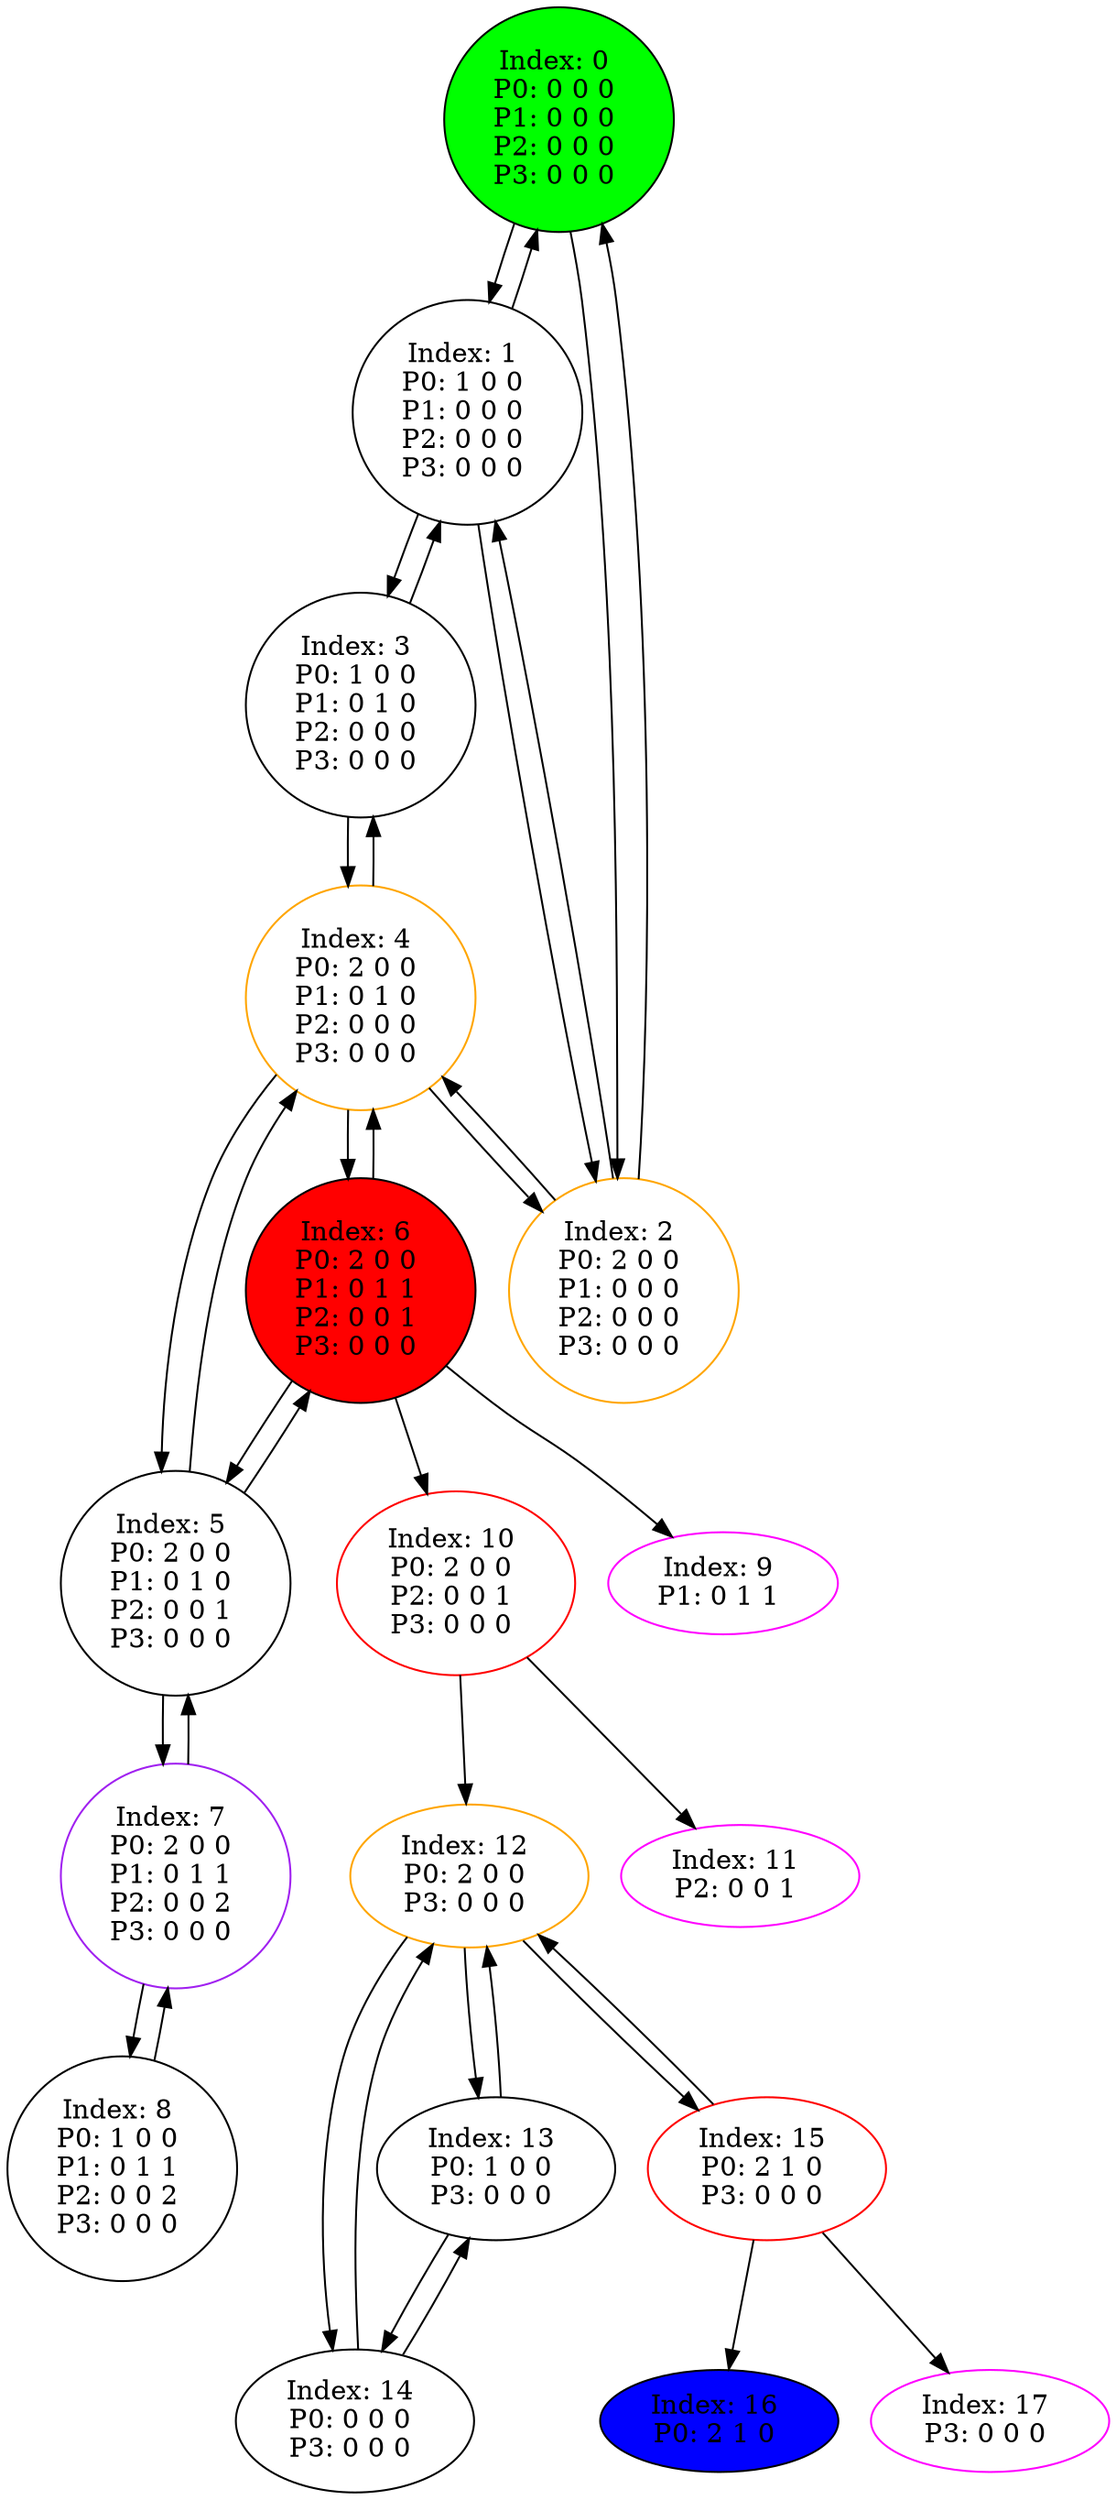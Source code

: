 digraph G {
color = "black"
0[label = "Index: 0 
P0: 0 0 0 
P1: 0 0 0 
P2: 0 0 0 
P3: 0 0 0 
", style="filled", fillcolor = "green"]
1[label = "Index: 1 
P0: 1 0 0 
P1: 0 0 0 
P2: 0 0 0 
P3: 0 0 0 
"]
2[label = "Index: 2 
P0: 2 0 0 
P1: 0 0 0 
P2: 0 0 0 
P3: 0 0 0 
", color = "orange"]
3[label = "Index: 3 
P0: 1 0 0 
P1: 0 1 0 
P2: 0 0 0 
P3: 0 0 0 
"]
4[label = "Index: 4 
P0: 2 0 0 
P1: 0 1 0 
P2: 0 0 0 
P3: 0 0 0 
", color = "orange"]
5[label = "Index: 5 
P0: 2 0 0 
P1: 0 1 0 
P2: 0 0 1 
P3: 0 0 0 
"]
6[label = "Index: 6 
P0: 2 0 0 
P1: 0 1 1 
P2: 0 0 1 
P3: 0 0 0 
", style="filled", fillcolor = "red"]
7[label = "Index: 7 
P0: 2 0 0 
P1: 0 1 1 
P2: 0 0 2 
P3: 0 0 0 
", color = "purple"]
8[label = "Index: 8 
P0: 1 0 0 
P1: 0 1 1 
P2: 0 0 2 
P3: 0 0 0 
"]
9[label = "Index: 9 
P1: 0 1 1 
", color = "fuchsia"]
10[label = "Index: 10 
P0: 2 0 0 
P2: 0 0 1 
P3: 0 0 0 
", color = "red"]
11[label = "Index: 11 
P2: 0 0 1 
", color = "fuchsia"]
12[label = "Index: 12 
P0: 2 0 0 
P3: 0 0 0 
", color = "orange"]
13[label = "Index: 13 
P0: 1 0 0 
P3: 0 0 0 
"]
14[label = "Index: 14 
P0: 0 0 0 
P3: 0 0 0 
"]
15[label = "Index: 15 
P0: 2 1 0 
P3: 0 0 0 
", color = "red"]
16[label = "Index: 16 
P0: 2 1 0 
", style="filled", fillcolor = "blue"]
17[label = "Index: 17 
P3: 0 0 0 
", color = "fuchsia"]
0 -> 1
0 -> 2

1 -> 0
1 -> 2
1 -> 3

2 -> 0
2 -> 1
2 -> 4

3 -> 1
3 -> 4

4 -> 2
4 -> 3
4 -> 5
4 -> 6

5 -> 4
5 -> 6
5 -> 7

6 -> 4
6 -> 5
6 -> 10
6 -> 9

7 -> 5
7 -> 8

8 -> 7

10 -> 12
10 -> 11

12 -> 13
12 -> 14
12 -> 15

13 -> 12
13 -> 14

14 -> 12
14 -> 13

15 -> 12
15 -> 17
15 -> 16

}

